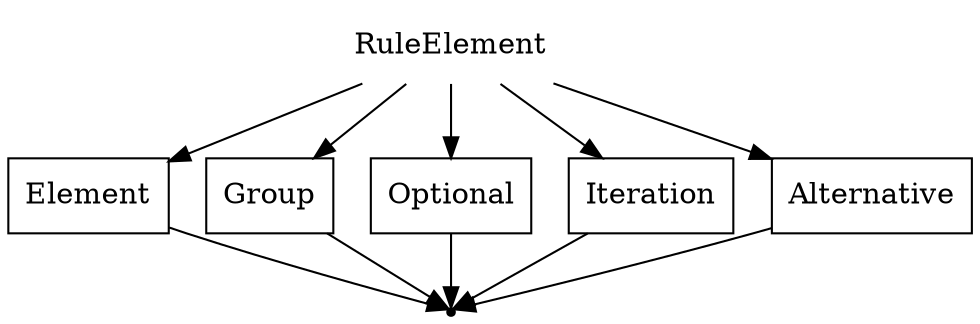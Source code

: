 digraph RuleElement {
    start [label = "RuleElement" shape = plaintext];
    end [label = "" shape = point];
    A [label = "Element" shape = box];
    B [label = "Group" shape = box];
    C [label = "Optional" shape = box];
    D [label = "Iteration" shape = box];
    E [label = "Alternative" shape = box];
    start -> A;
    start -> B;
    start -> C;
    start -> D;
    start -> E;
    A -> end;
    B -> end;
    C -> end;
    D -> end;
    E -> end;
}